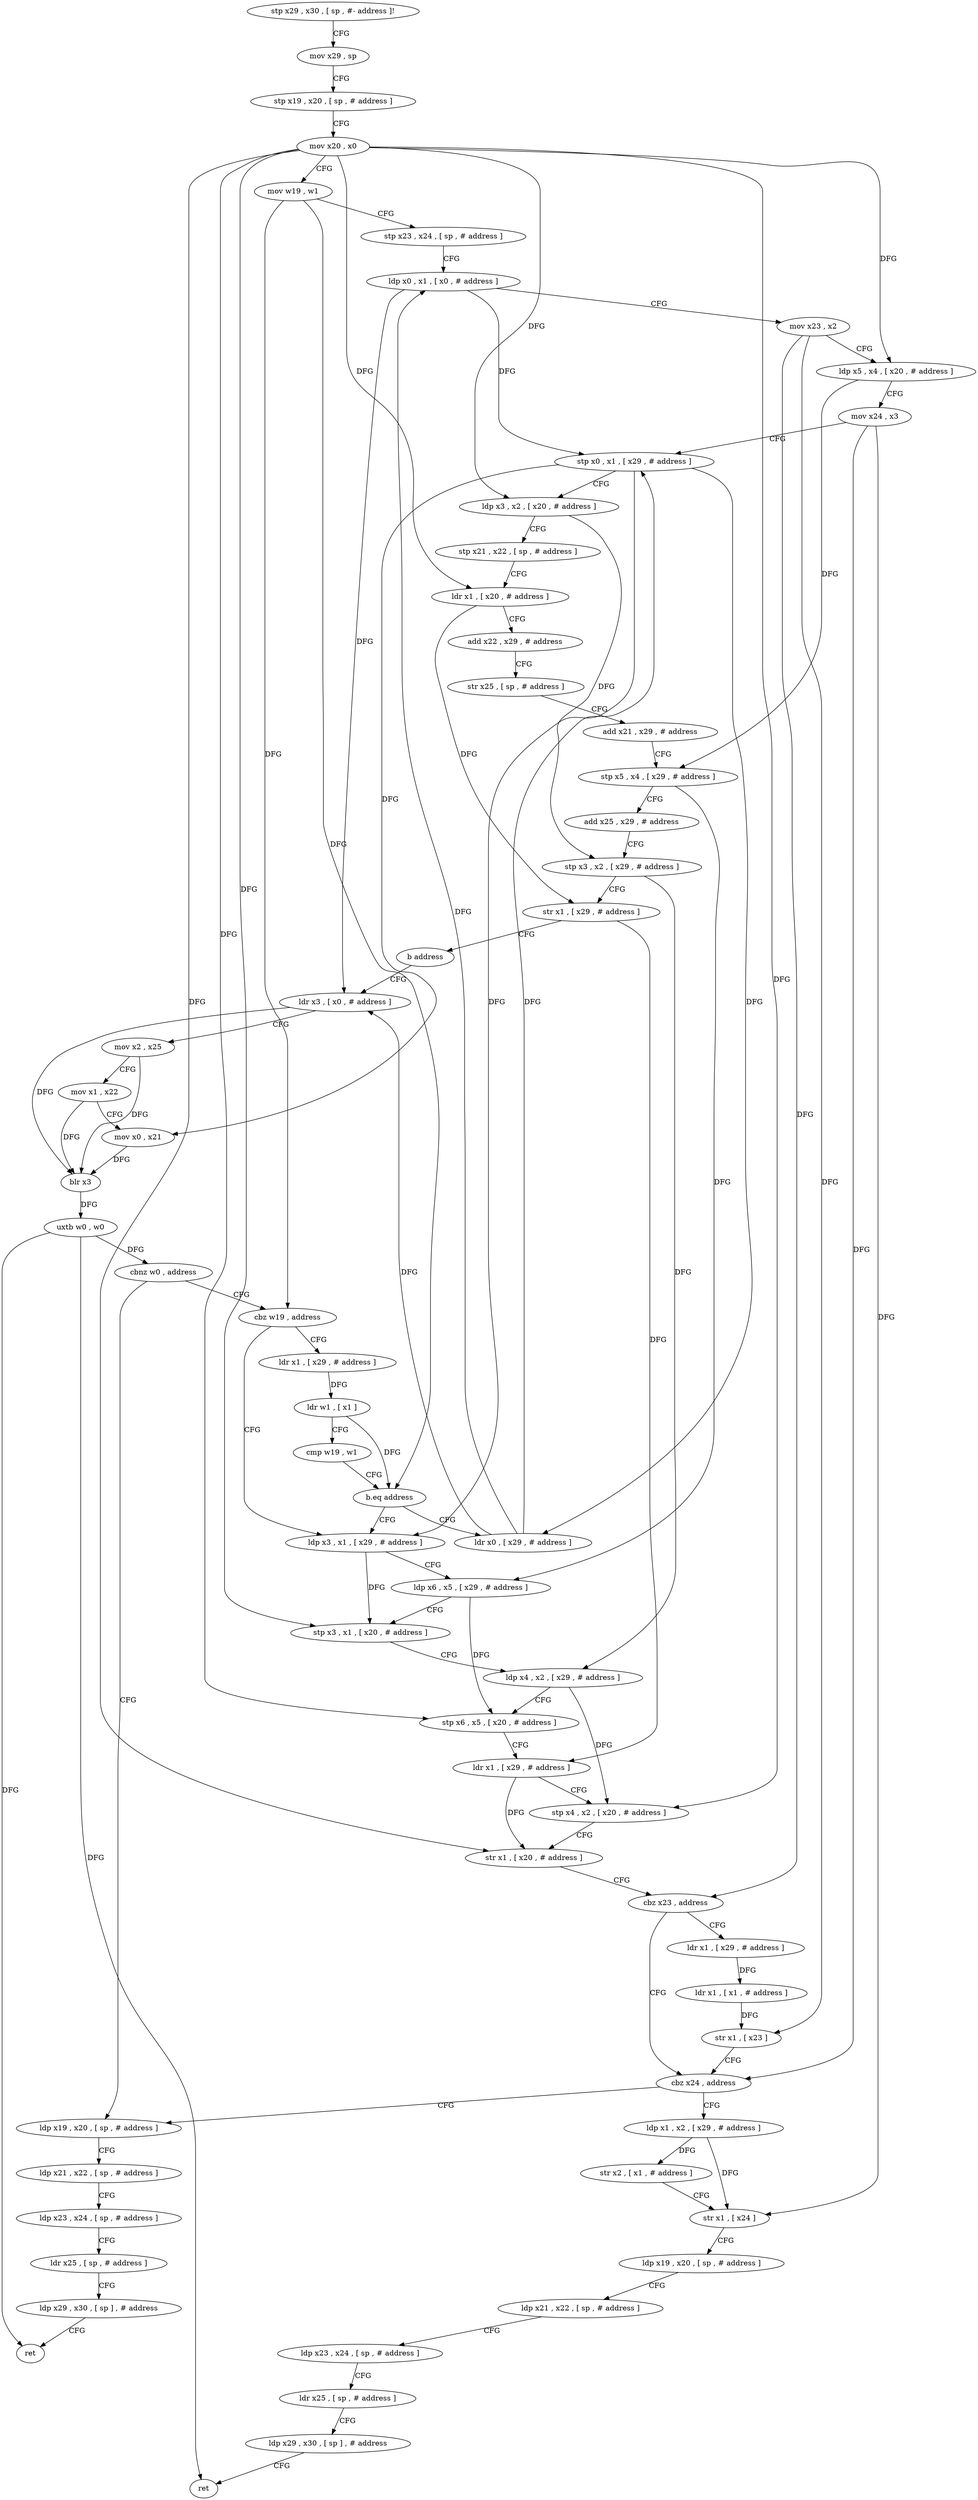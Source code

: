 digraph "func" {
"79656" [label = "stp x29 , x30 , [ sp , #- address ]!" ]
"79660" [label = "mov x29 , sp" ]
"79664" [label = "stp x19 , x20 , [ sp , # address ]" ]
"79668" [label = "mov x20 , x0" ]
"79672" [label = "mov w19 , w1" ]
"79676" [label = "stp x23 , x24 , [ sp , # address ]" ]
"79680" [label = "ldp x0 , x1 , [ x0 , # address ]" ]
"79684" [label = "mov x23 , x2" ]
"79688" [label = "ldp x5 , x4 , [ x20 , # address ]" ]
"79692" [label = "mov x24 , x3" ]
"79696" [label = "stp x0 , x1 , [ x29 , # address ]" ]
"79700" [label = "ldp x3 , x2 , [ x20 , # address ]" ]
"79704" [label = "stp x21 , x22 , [ sp , # address ]" ]
"79708" [label = "ldr x1 , [ x20 , # address ]" ]
"79712" [label = "add x22 , x29 , # address" ]
"79716" [label = "str x25 , [ sp , # address ]" ]
"79720" [label = "add x21 , x29 , # address" ]
"79724" [label = "stp x5 , x4 , [ x29 , # address ]" ]
"79728" [label = "add x25 , x29 , # address" ]
"79732" [label = "stp x3 , x2 , [ x29 , # address ]" ]
"79736" [label = "str x1 , [ x29 , # address ]" ]
"79740" [label = "b address" ]
"79768" [label = "ldr x3 , [ x0 , # address ]" ]
"79772" [label = "mov x2 , x25" ]
"79776" [label = "mov x1 , x22" ]
"79780" [label = "mov x0 , x21" ]
"79784" [label = "blr x3" ]
"79788" [label = "uxtb w0 , w0" ]
"79792" [label = "cbnz w0 , address" ]
"79744" [label = "cbz w19 , address" ]
"79796" [label = "ldp x19 , x20 , [ sp , # address ]" ]
"79824" [label = "ldp x3 , x1 , [ x29 , # address ]" ]
"79748" [label = "ldr x1 , [ x29 , # address ]" ]
"79800" [label = "ldp x21 , x22 , [ sp , # address ]" ]
"79804" [label = "ldp x23 , x24 , [ sp , # address ]" ]
"79808" [label = "ldr x25 , [ sp , # address ]" ]
"79812" [label = "ldp x29 , x30 , [ sp ] , # address" ]
"79816" [label = "ret" ]
"79828" [label = "ldp x6 , x5 , [ x29 , # address ]" ]
"79832" [label = "stp x3 , x1 , [ x20 , # address ]" ]
"79836" [label = "ldp x4 , x2 , [ x29 , # address ]" ]
"79840" [label = "stp x6 , x5 , [ x20 , # address ]" ]
"79844" [label = "ldr x1 , [ x29 , # address ]" ]
"79848" [label = "stp x4 , x2 , [ x20 , # address ]" ]
"79852" [label = "str x1 , [ x20 , # address ]" ]
"79856" [label = "cbz x23 , address" ]
"79872" [label = "cbz x24 , address" ]
"79860" [label = "ldr x1 , [ x29 , # address ]" ]
"79752" [label = "ldr w1 , [ x1 ]" ]
"79756" [label = "cmp w19 , w1" ]
"79760" [label = "b.eq address" ]
"79764" [label = "ldr x0 , [ x29 , # address ]" ]
"79876" [label = "ldp x1 , x2 , [ x29 , # address ]" ]
"79864" [label = "ldr x1 , [ x1 , # address ]" ]
"79868" [label = "str x1 , [ x23 ]" ]
"79880" [label = "str x2 , [ x1 , # address ]" ]
"79884" [label = "str x1 , [ x24 ]" ]
"79888" [label = "ldp x19 , x20 , [ sp , # address ]" ]
"79892" [label = "ldp x21 , x22 , [ sp , # address ]" ]
"79896" [label = "ldp x23 , x24 , [ sp , # address ]" ]
"79900" [label = "ldr x25 , [ sp , # address ]" ]
"79904" [label = "ldp x29 , x30 , [ sp ] , # address" ]
"79908" [label = "ret" ]
"79656" -> "79660" [ label = "CFG" ]
"79660" -> "79664" [ label = "CFG" ]
"79664" -> "79668" [ label = "CFG" ]
"79668" -> "79672" [ label = "CFG" ]
"79668" -> "79688" [ label = "DFG" ]
"79668" -> "79700" [ label = "DFG" ]
"79668" -> "79708" [ label = "DFG" ]
"79668" -> "79832" [ label = "DFG" ]
"79668" -> "79840" [ label = "DFG" ]
"79668" -> "79848" [ label = "DFG" ]
"79668" -> "79852" [ label = "DFG" ]
"79672" -> "79676" [ label = "CFG" ]
"79672" -> "79744" [ label = "DFG" ]
"79672" -> "79760" [ label = "DFG" ]
"79676" -> "79680" [ label = "CFG" ]
"79680" -> "79684" [ label = "CFG" ]
"79680" -> "79696" [ label = "DFG" ]
"79680" -> "79768" [ label = "DFG" ]
"79684" -> "79688" [ label = "CFG" ]
"79684" -> "79856" [ label = "DFG" ]
"79684" -> "79868" [ label = "DFG" ]
"79688" -> "79692" [ label = "CFG" ]
"79688" -> "79724" [ label = "DFG" ]
"79692" -> "79696" [ label = "CFG" ]
"79692" -> "79872" [ label = "DFG" ]
"79692" -> "79884" [ label = "DFG" ]
"79696" -> "79700" [ label = "CFG" ]
"79696" -> "79824" [ label = "DFG" ]
"79696" -> "79764" [ label = "DFG" ]
"79696" -> "79780" [ label = "DFG" ]
"79700" -> "79704" [ label = "CFG" ]
"79700" -> "79732" [ label = "DFG" ]
"79704" -> "79708" [ label = "CFG" ]
"79708" -> "79712" [ label = "CFG" ]
"79708" -> "79736" [ label = "DFG" ]
"79712" -> "79716" [ label = "CFG" ]
"79716" -> "79720" [ label = "CFG" ]
"79720" -> "79724" [ label = "CFG" ]
"79724" -> "79728" [ label = "CFG" ]
"79724" -> "79828" [ label = "DFG" ]
"79728" -> "79732" [ label = "CFG" ]
"79732" -> "79736" [ label = "CFG" ]
"79732" -> "79836" [ label = "DFG" ]
"79736" -> "79740" [ label = "CFG" ]
"79736" -> "79844" [ label = "DFG" ]
"79740" -> "79768" [ label = "CFG" ]
"79768" -> "79772" [ label = "CFG" ]
"79768" -> "79784" [ label = "DFG" ]
"79772" -> "79776" [ label = "CFG" ]
"79772" -> "79784" [ label = "DFG" ]
"79776" -> "79780" [ label = "CFG" ]
"79776" -> "79784" [ label = "DFG" ]
"79780" -> "79784" [ label = "DFG" ]
"79784" -> "79788" [ label = "DFG" ]
"79788" -> "79792" [ label = "DFG" ]
"79788" -> "79816" [ label = "DFG" ]
"79788" -> "79908" [ label = "DFG" ]
"79792" -> "79744" [ label = "CFG" ]
"79792" -> "79796" [ label = "CFG" ]
"79744" -> "79824" [ label = "CFG" ]
"79744" -> "79748" [ label = "CFG" ]
"79796" -> "79800" [ label = "CFG" ]
"79824" -> "79828" [ label = "CFG" ]
"79824" -> "79832" [ label = "DFG" ]
"79748" -> "79752" [ label = "DFG" ]
"79800" -> "79804" [ label = "CFG" ]
"79804" -> "79808" [ label = "CFG" ]
"79808" -> "79812" [ label = "CFG" ]
"79812" -> "79816" [ label = "CFG" ]
"79828" -> "79832" [ label = "CFG" ]
"79828" -> "79840" [ label = "DFG" ]
"79832" -> "79836" [ label = "CFG" ]
"79836" -> "79840" [ label = "CFG" ]
"79836" -> "79848" [ label = "DFG" ]
"79840" -> "79844" [ label = "CFG" ]
"79844" -> "79848" [ label = "CFG" ]
"79844" -> "79852" [ label = "DFG" ]
"79848" -> "79852" [ label = "CFG" ]
"79852" -> "79856" [ label = "CFG" ]
"79856" -> "79872" [ label = "CFG" ]
"79856" -> "79860" [ label = "CFG" ]
"79872" -> "79796" [ label = "CFG" ]
"79872" -> "79876" [ label = "CFG" ]
"79860" -> "79864" [ label = "DFG" ]
"79752" -> "79756" [ label = "CFG" ]
"79752" -> "79760" [ label = "DFG" ]
"79756" -> "79760" [ label = "CFG" ]
"79760" -> "79824" [ label = "CFG" ]
"79760" -> "79764" [ label = "CFG" ]
"79764" -> "79768" [ label = "DFG" ]
"79764" -> "79680" [ label = "DFG" ]
"79764" -> "79696" [ label = "DFG" ]
"79876" -> "79880" [ label = "DFG" ]
"79876" -> "79884" [ label = "DFG" ]
"79864" -> "79868" [ label = "DFG" ]
"79868" -> "79872" [ label = "CFG" ]
"79880" -> "79884" [ label = "CFG" ]
"79884" -> "79888" [ label = "CFG" ]
"79888" -> "79892" [ label = "CFG" ]
"79892" -> "79896" [ label = "CFG" ]
"79896" -> "79900" [ label = "CFG" ]
"79900" -> "79904" [ label = "CFG" ]
"79904" -> "79908" [ label = "CFG" ]
}
